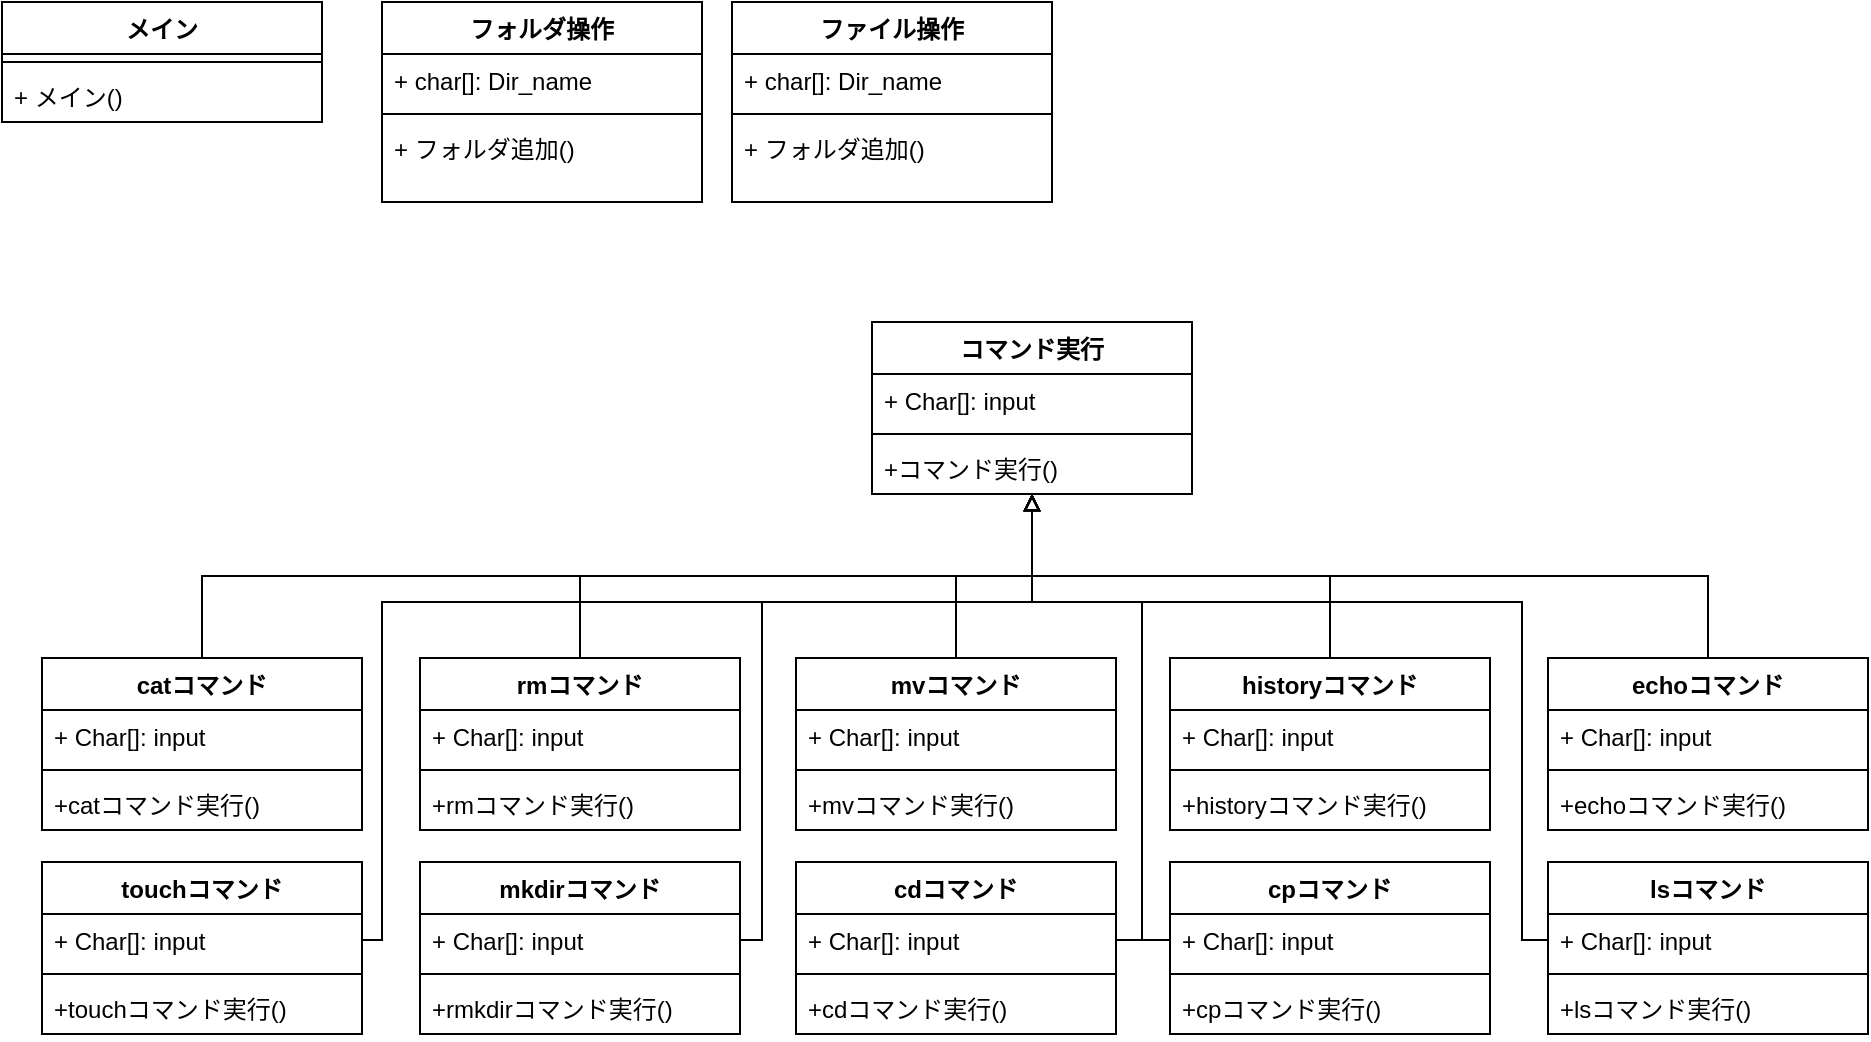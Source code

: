 <mxfile version="12.3.7" type="device" pages="1"><diagram id="J1NBdE6eAQ8ZMkyadEgU" name="ページ1"><mxGraphModel dx="1422" dy="762" grid="1" gridSize="10" guides="1" tooltips="1" connect="1" arrows="1" fold="1" page="1" pageScale="1" pageWidth="1169" pageHeight="827" math="0" shadow="0"><root><mxCell id="0"/><mxCell id="1" parent="0"/><mxCell id="TJXJn0SI5GgIJU-WbYfN-1" value="メイン" style="swimlane;fontStyle=1;align=center;verticalAlign=top;childLayout=stackLayout;horizontal=1;startSize=26;horizontalStack=0;resizeParent=1;resizeParentMax=0;resizeLast=0;collapsible=1;marginBottom=0;" vertex="1" parent="1"><mxGeometry x="70" y="100" width="160" height="60" as="geometry"/></mxCell><mxCell id="TJXJn0SI5GgIJU-WbYfN-3" value="" style="line;strokeWidth=1;fillColor=none;align=left;verticalAlign=middle;spacingTop=-1;spacingLeft=3;spacingRight=3;rotatable=0;labelPosition=right;points=[];portConstraint=eastwest;" vertex="1" parent="TJXJn0SI5GgIJU-WbYfN-1"><mxGeometry y="26" width="160" height="8" as="geometry"/></mxCell><mxCell id="TJXJn0SI5GgIJU-WbYfN-4" value="+ メイン()" style="text;strokeColor=none;fillColor=none;align=left;verticalAlign=top;spacingLeft=4;spacingRight=4;overflow=hidden;rotatable=0;points=[[0,0.5],[1,0.5]];portConstraint=eastwest;" vertex="1" parent="TJXJn0SI5GgIJU-WbYfN-1"><mxGeometry y="34" width="160" height="26" as="geometry"/></mxCell><mxCell id="TJXJn0SI5GgIJU-WbYfN-10" value="コマンド実行" style="swimlane;fontStyle=1;align=center;verticalAlign=top;childLayout=stackLayout;horizontal=1;startSize=26;horizontalStack=0;resizeParent=1;resizeParentMax=0;resizeLast=0;collapsible=1;marginBottom=0;" vertex="1" parent="1"><mxGeometry x="505" y="260" width="160" height="86" as="geometry"/></mxCell><mxCell id="TJXJn0SI5GgIJU-WbYfN-11" value="+ Char[]: input" style="text;strokeColor=none;fillColor=none;align=left;verticalAlign=top;spacingLeft=4;spacingRight=4;overflow=hidden;rotatable=0;points=[[0,0.5],[1,0.5]];portConstraint=eastwest;" vertex="1" parent="TJXJn0SI5GgIJU-WbYfN-10"><mxGeometry y="26" width="160" height="26" as="geometry"/></mxCell><mxCell id="TJXJn0SI5GgIJU-WbYfN-12" value="" style="line;strokeWidth=1;fillColor=none;align=left;verticalAlign=middle;spacingTop=-1;spacingLeft=3;spacingRight=3;rotatable=0;labelPosition=right;points=[];portConstraint=eastwest;" vertex="1" parent="TJXJn0SI5GgIJU-WbYfN-10"><mxGeometry y="52" width="160" height="8" as="geometry"/></mxCell><mxCell id="TJXJn0SI5GgIJU-WbYfN-13" value="+コマンド実行()" style="text;strokeColor=none;fillColor=none;align=left;verticalAlign=top;spacingLeft=4;spacingRight=4;overflow=hidden;rotatable=0;points=[[0,0.5],[1,0.5]];portConstraint=eastwest;" vertex="1" parent="TJXJn0SI5GgIJU-WbYfN-10"><mxGeometry y="60" width="160" height="26" as="geometry"/></mxCell><mxCell id="TJXJn0SI5GgIJU-WbYfN-60" style="edgeStyle=orthogonalEdgeStyle;rounded=0;orthogonalLoop=1;jettySize=auto;html=1;exitX=0.5;exitY=0;exitDx=0;exitDy=0;endArrow=block;endFill=0;" edge="1" parent="1" source="TJXJn0SI5GgIJU-WbYfN-14" target="TJXJn0SI5GgIJU-WbYfN-10"><mxGeometry relative="1" as="geometry"/></mxCell><mxCell id="TJXJn0SI5GgIJU-WbYfN-14" value="echoコマンド" style="swimlane;fontStyle=1;align=center;verticalAlign=top;childLayout=stackLayout;horizontal=1;startSize=26;horizontalStack=0;resizeParent=1;resizeParentMax=0;resizeLast=0;collapsible=1;marginBottom=0;" vertex="1" parent="1"><mxGeometry x="843" y="428" width="160" height="86" as="geometry"/></mxCell><mxCell id="TJXJn0SI5GgIJU-WbYfN-15" value="+ Char[]: input" style="text;strokeColor=none;fillColor=none;align=left;verticalAlign=top;spacingLeft=4;spacingRight=4;overflow=hidden;rotatable=0;points=[[0,0.5],[1,0.5]];portConstraint=eastwest;" vertex="1" parent="TJXJn0SI5GgIJU-WbYfN-14"><mxGeometry y="26" width="160" height="26" as="geometry"/></mxCell><mxCell id="TJXJn0SI5GgIJU-WbYfN-16" value="" style="line;strokeWidth=1;fillColor=none;align=left;verticalAlign=middle;spacingTop=-1;spacingLeft=3;spacingRight=3;rotatable=0;labelPosition=right;points=[];portConstraint=eastwest;" vertex="1" parent="TJXJn0SI5GgIJU-WbYfN-14"><mxGeometry y="52" width="160" height="8" as="geometry"/></mxCell><mxCell id="TJXJn0SI5GgIJU-WbYfN-17" value="+echoコマンド実行()" style="text;strokeColor=none;fillColor=none;align=left;verticalAlign=top;spacingLeft=4;spacingRight=4;overflow=hidden;rotatable=0;points=[[0,0.5],[1,0.5]];portConstraint=eastwest;" vertex="1" parent="TJXJn0SI5GgIJU-WbYfN-14"><mxGeometry y="60" width="160" height="26" as="geometry"/></mxCell><mxCell id="TJXJn0SI5GgIJU-WbYfN-56" style="edgeStyle=orthogonalEdgeStyle;rounded=0;orthogonalLoop=1;jettySize=auto;html=1;exitX=0.5;exitY=0;exitDx=0;exitDy=0;endArrow=block;endFill=0;" edge="1" parent="1" source="TJXJn0SI5GgIJU-WbYfN-18" target="TJXJn0SI5GgIJU-WbYfN-10"><mxGeometry relative="1" as="geometry"/></mxCell><mxCell id="TJXJn0SI5GgIJU-WbYfN-18" value="catコマンド" style="swimlane;fontStyle=1;align=center;verticalAlign=top;childLayout=stackLayout;horizontal=1;startSize=26;horizontalStack=0;resizeParent=1;resizeParentMax=0;resizeLast=0;collapsible=1;marginBottom=0;" vertex="1" parent="1"><mxGeometry x="90" y="428" width="160" height="86" as="geometry"/></mxCell><mxCell id="TJXJn0SI5GgIJU-WbYfN-19" value="+ Char[]: input" style="text;strokeColor=none;fillColor=none;align=left;verticalAlign=top;spacingLeft=4;spacingRight=4;overflow=hidden;rotatable=0;points=[[0,0.5],[1,0.5]];portConstraint=eastwest;" vertex="1" parent="TJXJn0SI5GgIJU-WbYfN-18"><mxGeometry y="26" width="160" height="26" as="geometry"/></mxCell><mxCell id="TJXJn0SI5GgIJU-WbYfN-20" value="" style="line;strokeWidth=1;fillColor=none;align=left;verticalAlign=middle;spacingTop=-1;spacingLeft=3;spacingRight=3;rotatable=0;labelPosition=right;points=[];portConstraint=eastwest;" vertex="1" parent="TJXJn0SI5GgIJU-WbYfN-18"><mxGeometry y="52" width="160" height="8" as="geometry"/></mxCell><mxCell id="TJXJn0SI5GgIJU-WbYfN-21" value="+catコマンド実行()" style="text;strokeColor=none;fillColor=none;align=left;verticalAlign=top;spacingLeft=4;spacingRight=4;overflow=hidden;rotatable=0;points=[[0,0.5],[1,0.5]];portConstraint=eastwest;" vertex="1" parent="TJXJn0SI5GgIJU-WbYfN-18"><mxGeometry y="60" width="160" height="26" as="geometry"/></mxCell><mxCell id="TJXJn0SI5GgIJU-WbYfN-22" value="lsコマンド" style="swimlane;fontStyle=1;align=center;verticalAlign=top;childLayout=stackLayout;horizontal=1;startSize=26;horizontalStack=0;resizeParent=1;resizeParentMax=0;resizeLast=0;collapsible=1;marginBottom=0;" vertex="1" parent="1"><mxGeometry x="843" y="530" width="160" height="86" as="geometry"/></mxCell><mxCell id="TJXJn0SI5GgIJU-WbYfN-23" value="+ Char[]: input" style="text;strokeColor=none;fillColor=none;align=left;verticalAlign=top;spacingLeft=4;spacingRight=4;overflow=hidden;rotatable=0;points=[[0,0.5],[1,0.5]];portConstraint=eastwest;" vertex="1" parent="TJXJn0SI5GgIJU-WbYfN-22"><mxGeometry y="26" width="160" height="26" as="geometry"/></mxCell><mxCell id="TJXJn0SI5GgIJU-WbYfN-24" value="" style="line;strokeWidth=1;fillColor=none;align=left;verticalAlign=middle;spacingTop=-1;spacingLeft=3;spacingRight=3;rotatable=0;labelPosition=right;points=[];portConstraint=eastwest;" vertex="1" parent="TJXJn0SI5GgIJU-WbYfN-22"><mxGeometry y="52" width="160" height="8" as="geometry"/></mxCell><mxCell id="TJXJn0SI5GgIJU-WbYfN-25" value="+lsコマンド実行()" style="text;strokeColor=none;fillColor=none;align=left;verticalAlign=top;spacingLeft=4;spacingRight=4;overflow=hidden;rotatable=0;points=[[0,0.5],[1,0.5]];portConstraint=eastwest;" vertex="1" parent="TJXJn0SI5GgIJU-WbYfN-22"><mxGeometry y="60" width="160" height="26" as="geometry"/></mxCell><mxCell id="TJXJn0SI5GgIJU-WbYfN-58" style="edgeStyle=orthogonalEdgeStyle;rounded=0;orthogonalLoop=1;jettySize=auto;html=1;exitX=0.5;exitY=0;exitDx=0;exitDy=0;endArrow=block;endFill=0;" edge="1" parent="1" source="TJXJn0SI5GgIJU-WbYfN-26" target="TJXJn0SI5GgIJU-WbYfN-10"><mxGeometry relative="1" as="geometry"/></mxCell><mxCell id="TJXJn0SI5GgIJU-WbYfN-26" value="mvコマンド" style="swimlane;fontStyle=1;align=center;verticalAlign=top;childLayout=stackLayout;horizontal=1;startSize=26;horizontalStack=0;resizeParent=1;resizeParentMax=0;resizeLast=0;collapsible=1;marginBottom=0;" vertex="1" parent="1"><mxGeometry x="467" y="428" width="160" height="86" as="geometry"/></mxCell><mxCell id="TJXJn0SI5GgIJU-WbYfN-27" value="+ Char[]: input" style="text;strokeColor=none;fillColor=none;align=left;verticalAlign=top;spacingLeft=4;spacingRight=4;overflow=hidden;rotatable=0;points=[[0,0.5],[1,0.5]];portConstraint=eastwest;" vertex="1" parent="TJXJn0SI5GgIJU-WbYfN-26"><mxGeometry y="26" width="160" height="26" as="geometry"/></mxCell><mxCell id="TJXJn0SI5GgIJU-WbYfN-28" value="" style="line;strokeWidth=1;fillColor=none;align=left;verticalAlign=middle;spacingTop=-1;spacingLeft=3;spacingRight=3;rotatable=0;labelPosition=right;points=[];portConstraint=eastwest;" vertex="1" parent="TJXJn0SI5GgIJU-WbYfN-26"><mxGeometry y="52" width="160" height="8" as="geometry"/></mxCell><mxCell id="TJXJn0SI5GgIJU-WbYfN-29" value="+mvコマンド実行()" style="text;strokeColor=none;fillColor=none;align=left;verticalAlign=top;spacingLeft=4;spacingRight=4;overflow=hidden;rotatable=0;points=[[0,0.5],[1,0.5]];portConstraint=eastwest;" vertex="1" parent="TJXJn0SI5GgIJU-WbYfN-26"><mxGeometry y="60" width="160" height="26" as="geometry"/></mxCell><mxCell id="TJXJn0SI5GgIJU-WbYfN-30" value="cpコマンド" style="swimlane;fontStyle=1;align=center;verticalAlign=top;childLayout=stackLayout;horizontal=1;startSize=26;horizontalStack=0;resizeParent=1;resizeParentMax=0;resizeLast=0;collapsible=1;marginBottom=0;" vertex="1" parent="1"><mxGeometry x="654" y="530" width="160" height="86" as="geometry"/></mxCell><mxCell id="TJXJn0SI5GgIJU-WbYfN-31" value="+ Char[]: input" style="text;strokeColor=none;fillColor=none;align=left;verticalAlign=top;spacingLeft=4;spacingRight=4;overflow=hidden;rotatable=0;points=[[0,0.5],[1,0.5]];portConstraint=eastwest;" vertex="1" parent="TJXJn0SI5GgIJU-WbYfN-30"><mxGeometry y="26" width="160" height="26" as="geometry"/></mxCell><mxCell id="TJXJn0SI5GgIJU-WbYfN-32" value="" style="line;strokeWidth=1;fillColor=none;align=left;verticalAlign=middle;spacingTop=-1;spacingLeft=3;spacingRight=3;rotatable=0;labelPosition=right;points=[];portConstraint=eastwest;" vertex="1" parent="TJXJn0SI5GgIJU-WbYfN-30"><mxGeometry y="52" width="160" height="8" as="geometry"/></mxCell><mxCell id="TJXJn0SI5GgIJU-WbYfN-33" value="+cpコマンド実行()" style="text;strokeColor=none;fillColor=none;align=left;verticalAlign=top;spacingLeft=4;spacingRight=4;overflow=hidden;rotatable=0;points=[[0,0.5],[1,0.5]];portConstraint=eastwest;" vertex="1" parent="TJXJn0SI5GgIJU-WbYfN-30"><mxGeometry y="60" width="160" height="26" as="geometry"/></mxCell><mxCell id="TJXJn0SI5GgIJU-WbYfN-34" value="touchコマンド" style="swimlane;fontStyle=1;align=center;verticalAlign=top;childLayout=stackLayout;horizontal=1;startSize=26;horizontalStack=0;resizeParent=1;resizeParentMax=0;resizeLast=0;collapsible=1;marginBottom=0;" vertex="1" parent="1"><mxGeometry x="90" y="530" width="160" height="86" as="geometry"/></mxCell><mxCell id="TJXJn0SI5GgIJU-WbYfN-35" value="+ Char[]: input" style="text;strokeColor=none;fillColor=none;align=left;verticalAlign=top;spacingLeft=4;spacingRight=4;overflow=hidden;rotatable=0;points=[[0,0.5],[1,0.5]];portConstraint=eastwest;" vertex="1" parent="TJXJn0SI5GgIJU-WbYfN-34"><mxGeometry y="26" width="160" height="26" as="geometry"/></mxCell><mxCell id="TJXJn0SI5GgIJU-WbYfN-36" value="" style="line;strokeWidth=1;fillColor=none;align=left;verticalAlign=middle;spacingTop=-1;spacingLeft=3;spacingRight=3;rotatable=0;labelPosition=right;points=[];portConstraint=eastwest;" vertex="1" parent="TJXJn0SI5GgIJU-WbYfN-34"><mxGeometry y="52" width="160" height="8" as="geometry"/></mxCell><mxCell id="TJXJn0SI5GgIJU-WbYfN-37" value="+touchコマンド実行()" style="text;strokeColor=none;fillColor=none;align=left;verticalAlign=top;spacingLeft=4;spacingRight=4;overflow=hidden;rotatable=0;points=[[0,0.5],[1,0.5]];portConstraint=eastwest;" vertex="1" parent="TJXJn0SI5GgIJU-WbYfN-34"><mxGeometry y="60" width="160" height="26" as="geometry"/></mxCell><mxCell id="TJXJn0SI5GgIJU-WbYfN-57" style="edgeStyle=orthogonalEdgeStyle;rounded=0;orthogonalLoop=1;jettySize=auto;html=1;exitX=0.5;exitY=0;exitDx=0;exitDy=0;endArrow=block;endFill=0;" edge="1" parent="1" source="TJXJn0SI5GgIJU-WbYfN-38" target="TJXJn0SI5GgIJU-WbYfN-10"><mxGeometry relative="1" as="geometry"/></mxCell><mxCell id="TJXJn0SI5GgIJU-WbYfN-38" value="rmコマンド" style="swimlane;fontStyle=1;align=center;verticalAlign=top;childLayout=stackLayout;horizontal=1;startSize=26;horizontalStack=0;resizeParent=1;resizeParentMax=0;resizeLast=0;collapsible=1;marginBottom=0;" vertex="1" parent="1"><mxGeometry x="279" y="428" width="160" height="86" as="geometry"/></mxCell><mxCell id="TJXJn0SI5GgIJU-WbYfN-39" value="+ Char[]: input" style="text;strokeColor=none;fillColor=none;align=left;verticalAlign=top;spacingLeft=4;spacingRight=4;overflow=hidden;rotatable=0;points=[[0,0.5],[1,0.5]];portConstraint=eastwest;" vertex="1" parent="TJXJn0SI5GgIJU-WbYfN-38"><mxGeometry y="26" width="160" height="26" as="geometry"/></mxCell><mxCell id="TJXJn0SI5GgIJU-WbYfN-40" value="" style="line;strokeWidth=1;fillColor=none;align=left;verticalAlign=middle;spacingTop=-1;spacingLeft=3;spacingRight=3;rotatable=0;labelPosition=right;points=[];portConstraint=eastwest;" vertex="1" parent="TJXJn0SI5GgIJU-WbYfN-38"><mxGeometry y="52" width="160" height="8" as="geometry"/></mxCell><mxCell id="TJXJn0SI5GgIJU-WbYfN-41" value="+rmコマンド実行()" style="text;strokeColor=none;fillColor=none;align=left;verticalAlign=top;spacingLeft=4;spacingRight=4;overflow=hidden;rotatable=0;points=[[0,0.5],[1,0.5]];portConstraint=eastwest;" vertex="1" parent="TJXJn0SI5GgIJU-WbYfN-38"><mxGeometry y="60" width="160" height="26" as="geometry"/></mxCell><mxCell id="TJXJn0SI5GgIJU-WbYfN-42" value="mkdirコマンド" style="swimlane;fontStyle=1;align=center;verticalAlign=top;childLayout=stackLayout;horizontal=1;startSize=26;horizontalStack=0;resizeParent=1;resizeParentMax=0;resizeLast=0;collapsible=1;marginBottom=0;" vertex="1" parent="1"><mxGeometry x="279" y="530" width="160" height="86" as="geometry"/></mxCell><mxCell id="TJXJn0SI5GgIJU-WbYfN-43" value="+ Char[]: input" style="text;strokeColor=none;fillColor=none;align=left;verticalAlign=top;spacingLeft=4;spacingRight=4;overflow=hidden;rotatable=0;points=[[0,0.5],[1,0.5]];portConstraint=eastwest;" vertex="1" parent="TJXJn0SI5GgIJU-WbYfN-42"><mxGeometry y="26" width="160" height="26" as="geometry"/></mxCell><mxCell id="TJXJn0SI5GgIJU-WbYfN-44" value="" style="line;strokeWidth=1;fillColor=none;align=left;verticalAlign=middle;spacingTop=-1;spacingLeft=3;spacingRight=3;rotatable=0;labelPosition=right;points=[];portConstraint=eastwest;" vertex="1" parent="TJXJn0SI5GgIJU-WbYfN-42"><mxGeometry y="52" width="160" height="8" as="geometry"/></mxCell><mxCell id="TJXJn0SI5GgIJU-WbYfN-45" value="+rmkdirコマンド実行()" style="text;strokeColor=none;fillColor=none;align=left;verticalAlign=top;spacingLeft=4;spacingRight=4;overflow=hidden;rotatable=0;points=[[0,0.5],[1,0.5]];portConstraint=eastwest;" vertex="1" parent="TJXJn0SI5GgIJU-WbYfN-42"><mxGeometry y="60" width="160" height="26" as="geometry"/></mxCell><mxCell id="TJXJn0SI5GgIJU-WbYfN-46" value="cdコマンド" style="swimlane;fontStyle=1;align=center;verticalAlign=top;childLayout=stackLayout;horizontal=1;startSize=26;horizontalStack=0;resizeParent=1;resizeParentMax=0;resizeLast=0;collapsible=1;marginBottom=0;" vertex="1" parent="1"><mxGeometry x="467" y="530" width="160" height="86" as="geometry"/></mxCell><mxCell id="TJXJn0SI5GgIJU-WbYfN-47" value="+ Char[]: input" style="text;strokeColor=none;fillColor=none;align=left;verticalAlign=top;spacingLeft=4;spacingRight=4;overflow=hidden;rotatable=0;points=[[0,0.5],[1,0.5]];portConstraint=eastwest;" vertex="1" parent="TJXJn0SI5GgIJU-WbYfN-46"><mxGeometry y="26" width="160" height="26" as="geometry"/></mxCell><mxCell id="TJXJn0SI5GgIJU-WbYfN-48" value="" style="line;strokeWidth=1;fillColor=none;align=left;verticalAlign=middle;spacingTop=-1;spacingLeft=3;spacingRight=3;rotatable=0;labelPosition=right;points=[];portConstraint=eastwest;" vertex="1" parent="TJXJn0SI5GgIJU-WbYfN-46"><mxGeometry y="52" width="160" height="8" as="geometry"/></mxCell><mxCell id="TJXJn0SI5GgIJU-WbYfN-49" value="+cdコマンド実行()" style="text;strokeColor=none;fillColor=none;align=left;verticalAlign=top;spacingLeft=4;spacingRight=4;overflow=hidden;rotatable=0;points=[[0,0.5],[1,0.5]];portConstraint=eastwest;" vertex="1" parent="TJXJn0SI5GgIJU-WbYfN-46"><mxGeometry y="60" width="160" height="26" as="geometry"/></mxCell><mxCell id="TJXJn0SI5GgIJU-WbYfN-59" style="edgeStyle=orthogonalEdgeStyle;rounded=0;orthogonalLoop=1;jettySize=auto;html=1;exitX=0.5;exitY=0;exitDx=0;exitDy=0;endArrow=block;endFill=0;" edge="1" parent="1" source="TJXJn0SI5GgIJU-WbYfN-50" target="TJXJn0SI5GgIJU-WbYfN-10"><mxGeometry relative="1" as="geometry"/></mxCell><mxCell id="TJXJn0SI5GgIJU-WbYfN-50" value="historyコマンド" style="swimlane;fontStyle=1;align=center;verticalAlign=top;childLayout=stackLayout;horizontal=1;startSize=26;horizontalStack=0;resizeParent=1;resizeParentMax=0;resizeLast=0;collapsible=1;marginBottom=0;" vertex="1" parent="1"><mxGeometry x="654" y="428" width="160" height="86" as="geometry"/></mxCell><mxCell id="TJXJn0SI5GgIJU-WbYfN-51" value="+ Char[]: input" style="text;strokeColor=none;fillColor=none;align=left;verticalAlign=top;spacingLeft=4;spacingRight=4;overflow=hidden;rotatable=0;points=[[0,0.5],[1,0.5]];portConstraint=eastwest;" vertex="1" parent="TJXJn0SI5GgIJU-WbYfN-50"><mxGeometry y="26" width="160" height="26" as="geometry"/></mxCell><mxCell id="TJXJn0SI5GgIJU-WbYfN-52" value="" style="line;strokeWidth=1;fillColor=none;align=left;verticalAlign=middle;spacingTop=-1;spacingLeft=3;spacingRight=3;rotatable=0;labelPosition=right;points=[];portConstraint=eastwest;" vertex="1" parent="TJXJn0SI5GgIJU-WbYfN-50"><mxGeometry y="52" width="160" height="8" as="geometry"/></mxCell><mxCell id="TJXJn0SI5GgIJU-WbYfN-53" value="+historyコマンド実行()" style="text;strokeColor=none;fillColor=none;align=left;verticalAlign=top;spacingLeft=4;spacingRight=4;overflow=hidden;rotatable=0;points=[[0,0.5],[1,0.5]];portConstraint=eastwest;" vertex="1" parent="TJXJn0SI5GgIJU-WbYfN-50"><mxGeometry y="60" width="160" height="26" as="geometry"/></mxCell><mxCell id="TJXJn0SI5GgIJU-WbYfN-66" style="edgeStyle=orthogonalEdgeStyle;rounded=0;orthogonalLoop=1;jettySize=auto;html=1;exitX=1;exitY=0.5;exitDx=0;exitDy=0;endArrow=block;endFill=0;" edge="1" parent="1" source="TJXJn0SI5GgIJU-WbYfN-35" target="TJXJn0SI5GgIJU-WbYfN-10"><mxGeometry relative="1" as="geometry"><Array as="points"><mxPoint x="260" y="569"/><mxPoint x="260" y="400"/><mxPoint x="585" y="400"/></Array></mxGeometry></mxCell><mxCell id="TJXJn0SI5GgIJU-WbYfN-68" style="edgeStyle=orthogonalEdgeStyle;rounded=0;orthogonalLoop=1;jettySize=auto;html=1;exitX=1;exitY=0.5;exitDx=0;exitDy=0;endArrow=block;endFill=0;" edge="1" parent="1" source="TJXJn0SI5GgIJU-WbYfN-43" target="TJXJn0SI5GgIJU-WbYfN-10"><mxGeometry relative="1" as="geometry"><Array as="points"><mxPoint x="450" y="569"/><mxPoint x="450" y="400"/><mxPoint x="585" y="400"/></Array></mxGeometry></mxCell><mxCell id="TJXJn0SI5GgIJU-WbYfN-69" style="edgeStyle=orthogonalEdgeStyle;rounded=0;orthogonalLoop=1;jettySize=auto;html=1;exitX=1;exitY=0.5;exitDx=0;exitDy=0;endArrow=block;endFill=0;" edge="1" parent="1" source="TJXJn0SI5GgIJU-WbYfN-47" target="TJXJn0SI5GgIJU-WbYfN-10"><mxGeometry relative="1" as="geometry"><Array as="points"><mxPoint x="640" y="569"/><mxPoint x="640" y="400"/><mxPoint x="585" y="400"/></Array></mxGeometry></mxCell><mxCell id="TJXJn0SI5GgIJU-WbYfN-70" style="edgeStyle=orthogonalEdgeStyle;rounded=0;orthogonalLoop=1;jettySize=auto;html=1;exitX=0;exitY=0.5;exitDx=0;exitDy=0;endArrow=block;endFill=0;" edge="1" parent="1" source="TJXJn0SI5GgIJU-WbYfN-31" target="TJXJn0SI5GgIJU-WbYfN-10"><mxGeometry relative="1" as="geometry"><Array as="points"><mxPoint x="640" y="569"/><mxPoint x="640" y="400"/><mxPoint x="585" y="400"/></Array></mxGeometry></mxCell><mxCell id="TJXJn0SI5GgIJU-WbYfN-71" style="edgeStyle=orthogonalEdgeStyle;rounded=0;orthogonalLoop=1;jettySize=auto;html=1;exitX=0;exitY=0.5;exitDx=0;exitDy=0;endArrow=block;endFill=0;" edge="1" parent="1" source="TJXJn0SI5GgIJU-WbYfN-23" target="TJXJn0SI5GgIJU-WbYfN-10"><mxGeometry relative="1" as="geometry"><Array as="points"><mxPoint x="830" y="569"/><mxPoint x="830" y="400"/><mxPoint x="585" y="400"/></Array></mxGeometry></mxCell><mxCell id="TJXJn0SI5GgIJU-WbYfN-72" value="フォルダ操作" style="swimlane;fontStyle=1;align=center;verticalAlign=top;childLayout=stackLayout;horizontal=1;startSize=26;horizontalStack=0;resizeParent=1;resizeParentMax=0;resizeLast=0;collapsible=1;marginBottom=0;" vertex="1" parent="1"><mxGeometry x="260" y="100" width="160" height="100" as="geometry"/></mxCell><mxCell id="TJXJn0SI5GgIJU-WbYfN-73" value="+ char[]: Dir_name" style="text;strokeColor=none;fillColor=none;align=left;verticalAlign=top;spacingLeft=4;spacingRight=4;overflow=hidden;rotatable=0;points=[[0,0.5],[1,0.5]];portConstraint=eastwest;" vertex="1" parent="TJXJn0SI5GgIJU-WbYfN-72"><mxGeometry y="26" width="160" height="26" as="geometry"/></mxCell><mxCell id="TJXJn0SI5GgIJU-WbYfN-74" value="" style="line;strokeWidth=1;fillColor=none;align=left;verticalAlign=middle;spacingTop=-1;spacingLeft=3;spacingRight=3;rotatable=0;labelPosition=right;points=[];portConstraint=eastwest;" vertex="1" parent="TJXJn0SI5GgIJU-WbYfN-72"><mxGeometry y="52" width="160" height="8" as="geometry"/></mxCell><mxCell id="TJXJn0SI5GgIJU-WbYfN-75" value="+ フォルダ追加()" style="text;strokeColor=none;fillColor=none;align=left;verticalAlign=top;spacingLeft=4;spacingRight=4;overflow=hidden;rotatable=0;points=[[0,0.5],[1,0.5]];portConstraint=eastwest;" vertex="1" parent="TJXJn0SI5GgIJU-WbYfN-72"><mxGeometry y="60" width="160" height="40" as="geometry"/></mxCell><mxCell id="TJXJn0SI5GgIJU-WbYfN-77" value="ファイル操作" style="swimlane;fontStyle=1;align=center;verticalAlign=top;childLayout=stackLayout;horizontal=1;startSize=26;horizontalStack=0;resizeParent=1;resizeParentMax=0;resizeLast=0;collapsible=1;marginBottom=0;" vertex="1" parent="1"><mxGeometry x="435" y="100" width="160" height="100" as="geometry"/></mxCell><mxCell id="TJXJn0SI5GgIJU-WbYfN-78" value="+ char[]: Dir_name" style="text;strokeColor=none;fillColor=none;align=left;verticalAlign=top;spacingLeft=4;spacingRight=4;overflow=hidden;rotatable=0;points=[[0,0.5],[1,0.5]];portConstraint=eastwest;" vertex="1" parent="TJXJn0SI5GgIJU-WbYfN-77"><mxGeometry y="26" width="160" height="26" as="geometry"/></mxCell><mxCell id="TJXJn0SI5GgIJU-WbYfN-79" value="" style="line;strokeWidth=1;fillColor=none;align=left;verticalAlign=middle;spacingTop=-1;spacingLeft=3;spacingRight=3;rotatable=0;labelPosition=right;points=[];portConstraint=eastwest;" vertex="1" parent="TJXJn0SI5GgIJU-WbYfN-77"><mxGeometry y="52" width="160" height="8" as="geometry"/></mxCell><mxCell id="TJXJn0SI5GgIJU-WbYfN-80" value="+ フォルダ追加()" style="text;strokeColor=none;fillColor=none;align=left;verticalAlign=top;spacingLeft=4;spacingRight=4;overflow=hidden;rotatable=0;points=[[0,0.5],[1,0.5]];portConstraint=eastwest;" vertex="1" parent="TJXJn0SI5GgIJU-WbYfN-77"><mxGeometry y="60" width="160" height="40" as="geometry"/></mxCell></root></mxGraphModel></diagram></mxfile>